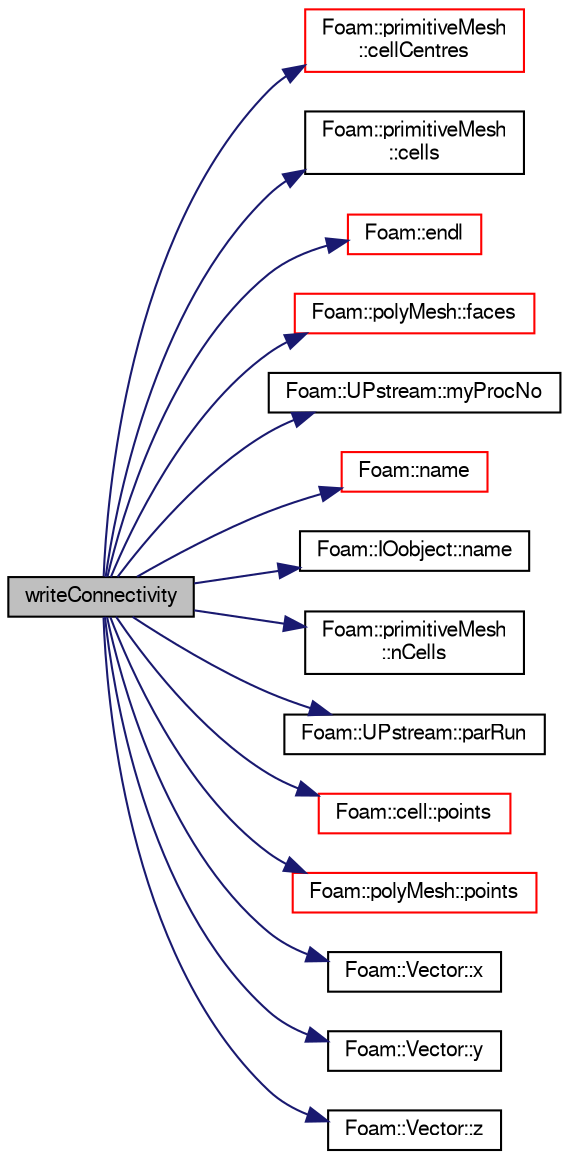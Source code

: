 digraph "writeConnectivity"
{
  bgcolor="transparent";
  edge [fontname="FreeSans",fontsize="10",labelfontname="FreeSans",labelfontsize="10"];
  node [fontname="FreeSans",fontsize="10",shape=record];
  rankdir="LR";
  Node624 [label="writeConnectivity",height=0.2,width=0.4,color="black", fillcolor="grey75", style="filled", fontcolor="black"];
  Node624 -> Node625 [color="midnightblue",fontsize="10",style="solid",fontname="FreeSans"];
  Node625 [label="Foam::primitiveMesh\l::cellCentres",height=0.2,width=0.4,color="red",URL="$a27530.html#a7300aee2989c6ec70e39436816461902"];
  Node624 -> Node686 [color="midnightblue",fontsize="10",style="solid",fontname="FreeSans"];
  Node686 [label="Foam::primitiveMesh\l::cells",height=0.2,width=0.4,color="black",URL="$a27530.html#af19bf800d725a623c7b1d0101d65e7d3"];
  Node624 -> Node627 [color="midnightblue",fontsize="10",style="solid",fontname="FreeSans"];
  Node627 [label="Foam::endl",height=0.2,width=0.4,color="red",URL="$a21124.html#a2db8fe02a0d3909e9351bb4275b23ce4",tooltip="Add newline and flush stream. "];
  Node624 -> Node687 [color="midnightblue",fontsize="10",style="solid",fontname="FreeSans"];
  Node687 [label="Foam::polyMesh::faces",height=0.2,width=0.4,color="red",URL="$a27410.html#a431c0a24765f0bb6d32f6a03ce0e9b57",tooltip="Return raw faces. "];
  Node624 -> Node688 [color="midnightblue",fontsize="10",style="solid",fontname="FreeSans"];
  Node688 [label="Foam::UPstream::myProcNo",height=0.2,width=0.4,color="black",URL="$a26270.html#afc74d89573de32a3032c916f8cdd1733",tooltip="Number of this process (starting from masterNo() = 0) "];
  Node624 -> Node689 [color="midnightblue",fontsize="10",style="solid",fontname="FreeSans"];
  Node689 [label="Foam::name",height=0.2,width=0.4,color="red",URL="$a21124.html#adcb0df2bd4953cb6bb390272d8263c3a",tooltip="Return a string representation of a complex. "];
  Node624 -> Node692 [color="midnightblue",fontsize="10",style="solid",fontname="FreeSans"];
  Node692 [label="Foam::IOobject::name",height=0.2,width=0.4,color="black",URL="$a26142.html#acc80e00a8ac919288fb55bd14cc88bf6",tooltip="Return name. "];
  Node624 -> Node670 [color="midnightblue",fontsize="10",style="solid",fontname="FreeSans"];
  Node670 [label="Foam::primitiveMesh\l::nCells",height=0.2,width=0.4,color="black",URL="$a27530.html#a13b94bdb0926552bf78ad5210a73a3d5"];
  Node624 -> Node651 [color="midnightblue",fontsize="10",style="solid",fontname="FreeSans"];
  Node651 [label="Foam::UPstream::parRun",height=0.2,width=0.4,color="black",URL="$a26270.html#adbb27f04b5705440fb8b09f278059011",tooltip="Is this a parallel run? "];
  Node624 -> Node693 [color="midnightblue",fontsize="10",style="solid",fontname="FreeSans"];
  Node693 [label="Foam::cell::points",height=0.2,width=0.4,color="red",URL="$a27162.html#a4e2567850987483918e62f60b312d0d1",tooltip="Return the cell vertices. "];
  Node624 -> Node699 [color="midnightblue",fontsize="10",style="solid",fontname="FreeSans"];
  Node699 [label="Foam::polyMesh::points",height=0.2,width=0.4,color="red",URL="$a27410.html#ac44123fc1265297c41a43c3b62fdb4c2",tooltip="Return raw points. "];
  Node624 -> Node700 [color="midnightblue",fontsize="10",style="solid",fontname="FreeSans"];
  Node700 [label="Foam::Vector::x",height=0.2,width=0.4,color="black",URL="$a28442.html#a63327976e5a8359700064a02ae22548e"];
  Node624 -> Node701 [color="midnightblue",fontsize="10",style="solid",fontname="FreeSans"];
  Node701 [label="Foam::Vector::y",height=0.2,width=0.4,color="black",URL="$a28442.html#a1ee865f676fbac703a49c6654dd3ad74"];
  Node624 -> Node702 [color="midnightblue",fontsize="10",style="solid",fontname="FreeSans"];
  Node702 [label="Foam::Vector::z",height=0.2,width=0.4,color="black",URL="$a28442.html#a1c8320b15610de211ec70ef966581423"];
}
